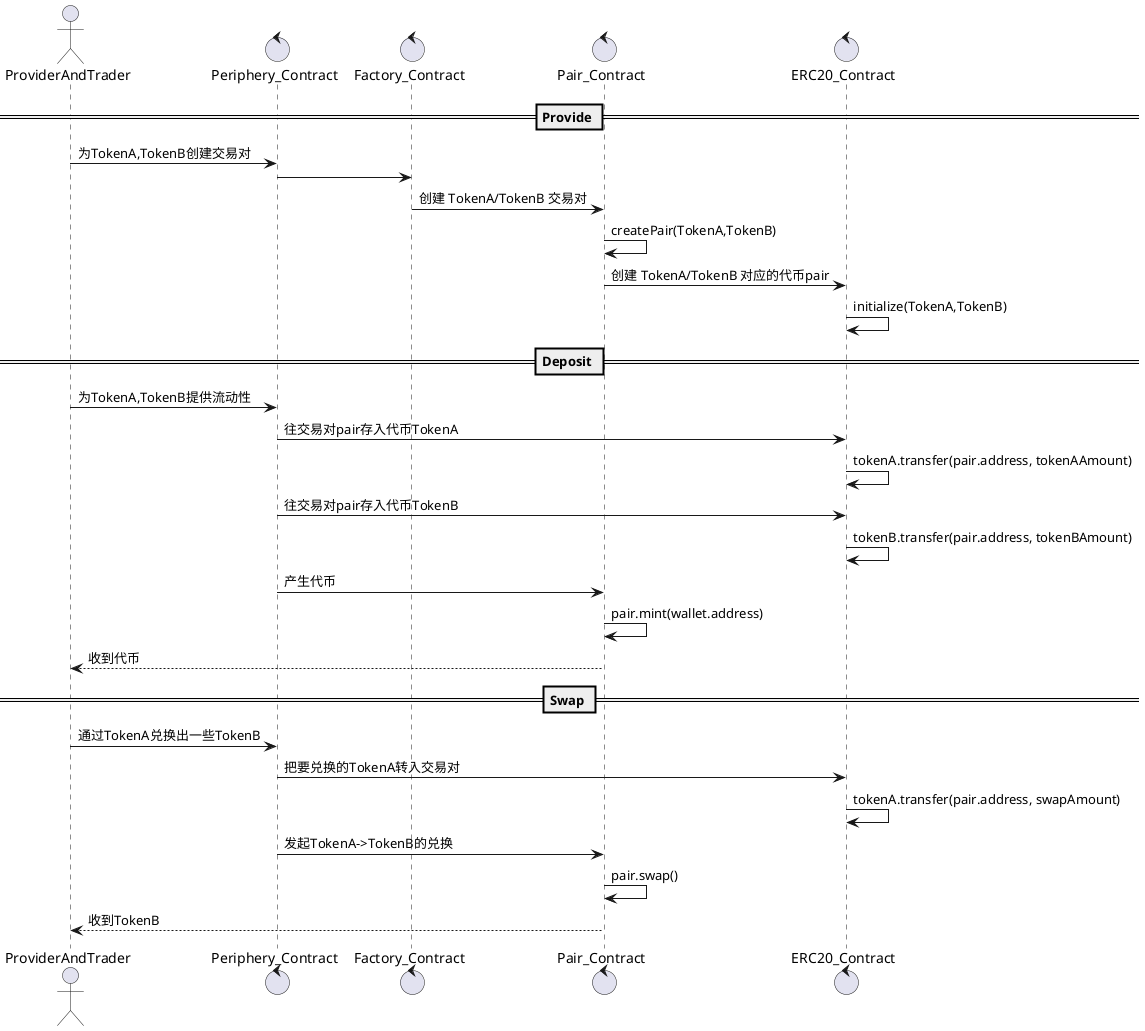 @startuml
actor ProviderAndTrader as wallet
control Periphery_Contract
control Factory_Contract
control Pair_Contract
control ERC20_Contract


== Provide ==

wallet -> Periphery_Contract: 为TokenA,TokenB创建交易对
Periphery_Contract -> Factory_Contract
Factory_Contract -> Pair_Contract: 创建 TokenA/TokenB 交易对
Pair_Contract -> Pair_Contract: createPair(TokenA,TokenB)
Pair_Contract -> ERC20_Contract: 创建 TokenA/TokenB 对应的代币pair
ERC20_Contract -> ERC20_Contract: initialize(TokenA,TokenB)


== Deposit ==

wallet -> Periphery_Contract: 为TokenA,TokenB提供流动性
Periphery_Contract -> ERC20_Contract: 往交易对pair存入代币TokenA
ERC20_Contract -> ERC20_Contract: tokenA.transfer(pair.address, tokenAAmount)
Periphery_Contract -> ERC20_Contract: 往交易对pair存入代币TokenB
ERC20_Contract -> ERC20_Contract: tokenB.transfer(pair.address, tokenBAmount)
Periphery_Contract -> Pair_Contract: 产生代币
Pair_Contract -> Pair_Contract: pair.mint(wallet.address)
Pair_Contract --> wallet: 收到代币


== Swap ==

wallet -> Periphery_Contract: 通过TokenA兑换出一些TokenB
Periphery_Contract -> ERC20_Contract: 把要兑换的TokenA转入交易对
ERC20_Contract -> ERC20_Contract : tokenA.transfer(pair.address, swapAmount)
Periphery_Contract -> Pair_Contract: 发起TokenA->TokenB的兑换
Pair_Contract -> Pair_Contract: pair.swap()
Pair_Contract --> wallet: 收到TokenB


@enduml


